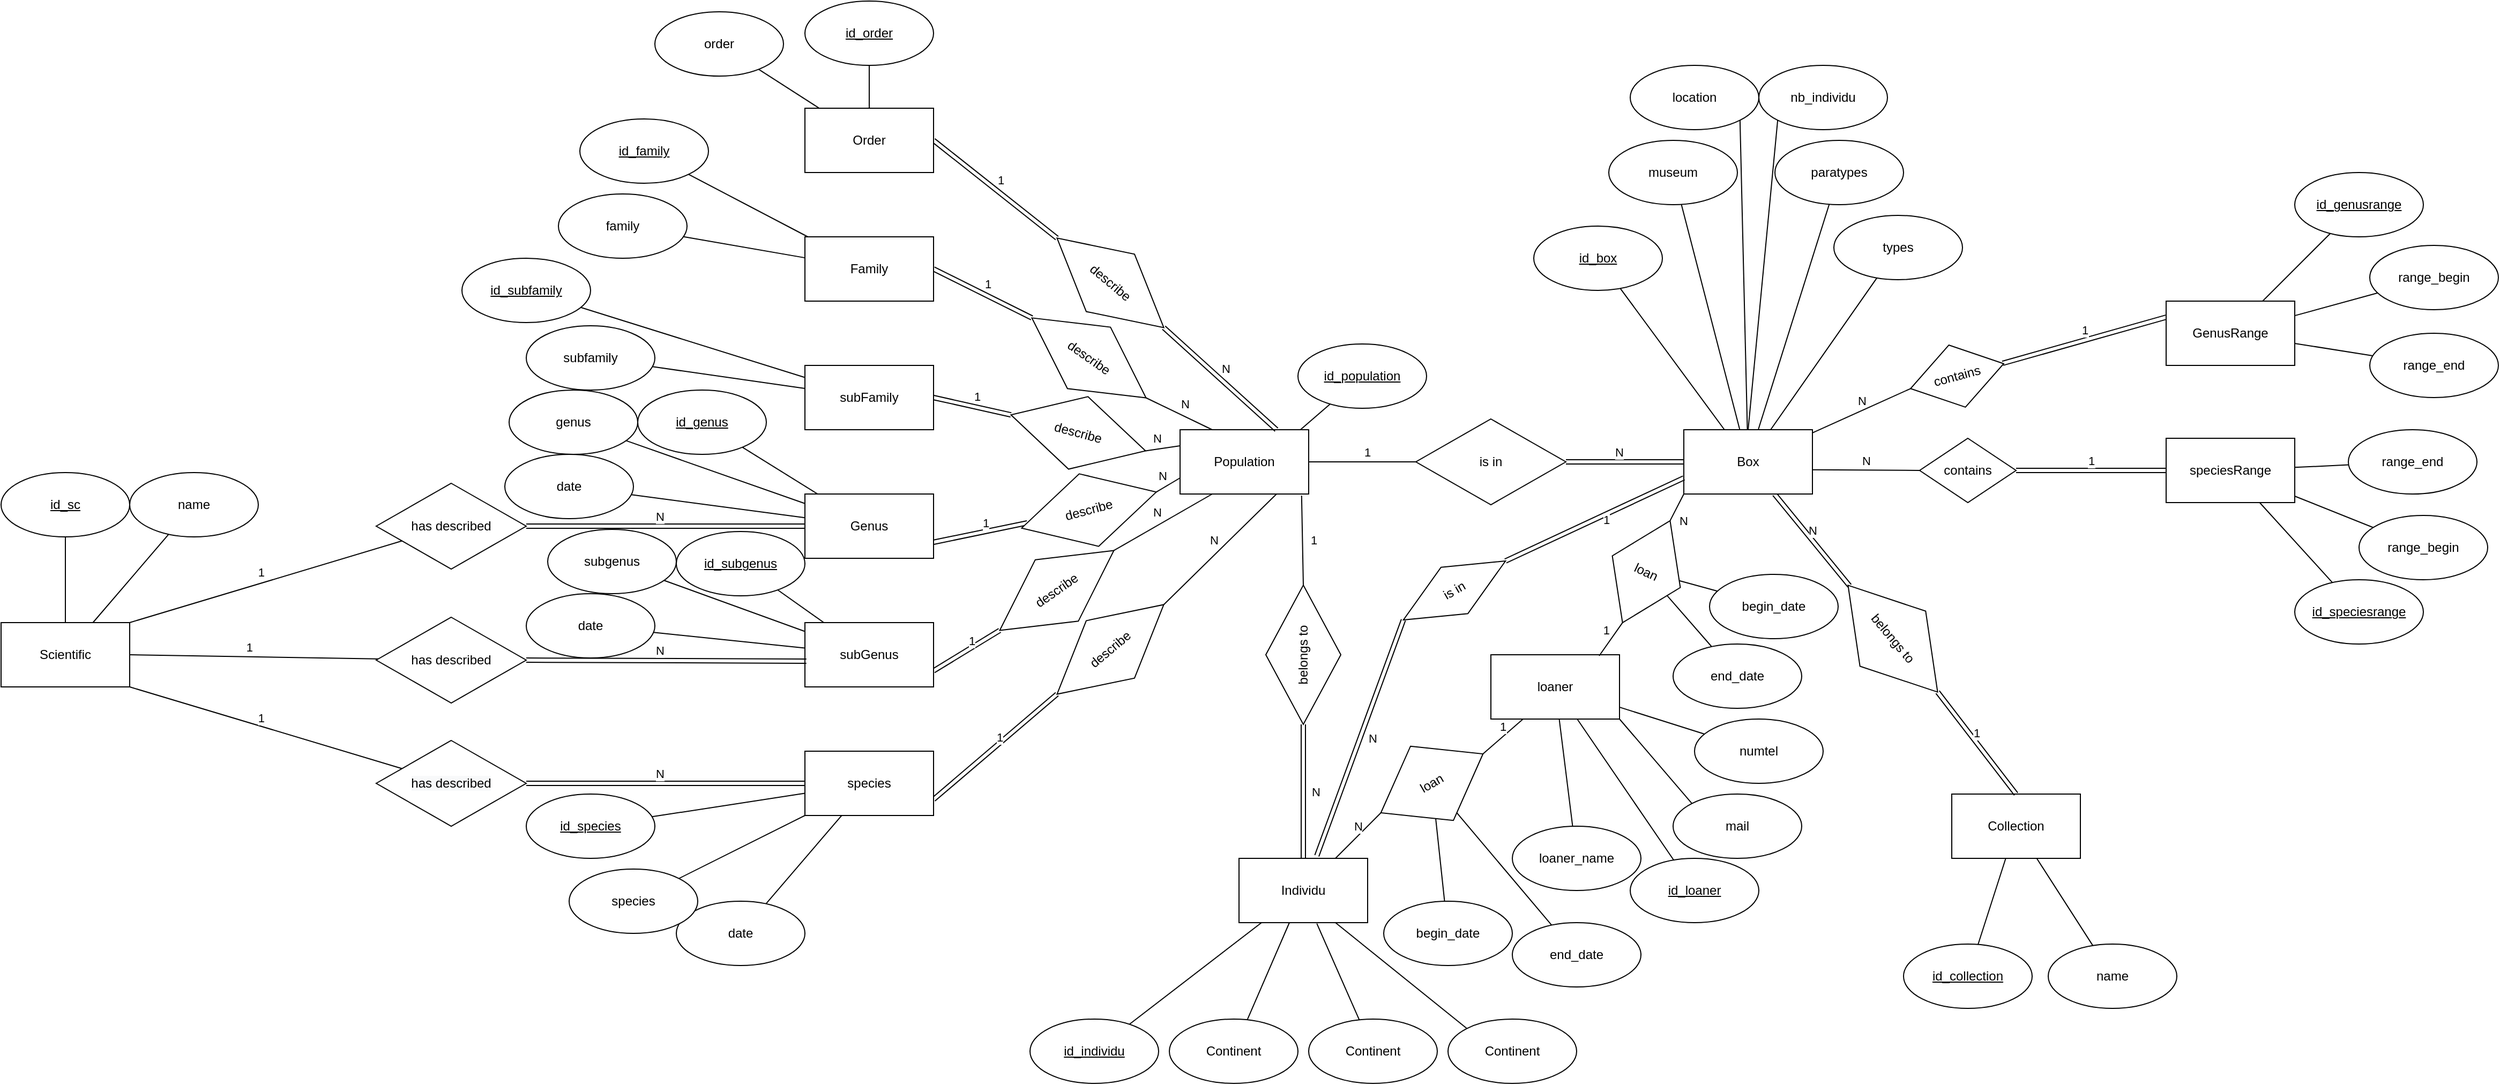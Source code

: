<mxfile version="20.4.0" type="device"><diagram id="7ybAsaF2i90_-SQH2EP4" name="Page-2"><mxGraphModel dx="2249" dy="1909" grid="1" gridSize="10" guides="1" tooltips="1" connect="1" arrows="1" fold="1" page="1" pageScale="1" pageWidth="827" pageHeight="1169" math="0" shadow="0"><root><mxCell id="0"/><mxCell id="1" parent="0"/><mxCell id="n-CfpSGGlOWB9Dty0N2i-37" value="1" style="edgeStyle=orthogonalEdgeStyle;rounded=0;orthogonalLoop=1;jettySize=auto;html=1;endArrow=none;endFill=0;labelPosition=right;verticalLabelPosition=top;align=left;verticalAlign=bottom;" parent="1" source="n_xSni3RXWunK0P1ispJ-1" target="n-CfpSGGlOWB9Dty0N2i-36" edge="1"><mxGeometry relative="1" as="geometry"/></mxCell><mxCell id="IL6jc3GbiaFt2JeYlQqi-174" value="" style="edgeStyle=none;rounded=0;jumpStyle=none;orthogonalLoop=1;jettySize=auto;html=1;endArrow=none;endFill=0;exitX=0.907;exitY=0.05;exitDx=0;exitDy=0;exitPerimeter=0;" parent="1" source="n_xSni3RXWunK0P1ispJ-1" target="IL6jc3GbiaFt2JeYlQqi-173" edge="1"><mxGeometry relative="1" as="geometry"/></mxCell><mxCell id="n_xSni3RXWunK0P1ispJ-1" value="Population" style="rounded=0;whiteSpace=wrap;html=1;" parent="1" vertex="1"><mxGeometry x="1040" y="390" width="120" height="60" as="geometry"/></mxCell><mxCell id="IL6jc3GbiaFt2JeYlQqi-18" value="1" style="edgeStyle=none;rounded=0;orthogonalLoop=1;jettySize=auto;html=1;endArrow=none;endFill=0;entryX=0;entryY=0.5;entryDx=0;entryDy=0;exitX=1;exitY=0.75;exitDx=0;exitDy=0;labelPosition=right;verticalLabelPosition=top;align=left;verticalAlign=bottom;shape=link;" parent="1" source="n-CfpSGGlOWB9Dty0N2i-1" target="IL6jc3GbiaFt2JeYlQqi-17" edge="1"><mxGeometry relative="1" as="geometry"/></mxCell><mxCell id="IL6jc3GbiaFt2JeYlQqi-144" value="" style="edgeStyle=none;rounded=0;jumpStyle=none;orthogonalLoop=1;jettySize=auto;html=1;endArrow=none;endFill=0;" parent="1" source="n-CfpSGGlOWB9Dty0N2i-1" target="IL6jc3GbiaFt2JeYlQqi-143" edge="1"><mxGeometry relative="1" as="geometry"/></mxCell><mxCell id="IL6jc3GbiaFt2JeYlQqi-146" value="" style="edgeStyle=none;rounded=0;jumpStyle=none;orthogonalLoop=1;jettySize=auto;html=1;endArrow=none;endFill=0;" parent="1" source="n-CfpSGGlOWB9Dty0N2i-1" target="IL6jc3GbiaFt2JeYlQqi-145" edge="1"><mxGeometry relative="1" as="geometry"/></mxCell><mxCell id="IL6jc3GbiaFt2JeYlQqi-148" value="" style="edgeStyle=none;rounded=0;jumpStyle=none;orthogonalLoop=1;jettySize=auto;html=1;endArrow=none;endFill=0;" parent="1" source="n-CfpSGGlOWB9Dty0N2i-1" target="IL6jc3GbiaFt2JeYlQqi-147" edge="1"><mxGeometry relative="1" as="geometry"/></mxCell><mxCell id="n-CfpSGGlOWB9Dty0N2i-1" value="subGenus" style="rounded=0;whiteSpace=wrap;html=1;" parent="1" vertex="1"><mxGeometry x="690" y="570" width="120" height="60" as="geometry"/></mxCell><mxCell id="IL6jc3GbiaFt2JeYlQqi-7" value="1" style="edgeStyle=none;rounded=0;orthogonalLoop=1;jettySize=auto;html=1;endArrow=none;endFill=0;entryX=0;entryY=0.5;entryDx=0;entryDy=0;exitX=1;exitY=0.5;exitDx=0;exitDy=0;labelPosition=right;verticalLabelPosition=top;align=left;verticalAlign=bottom;shape=link;" parent="1" source="n-CfpSGGlOWB9Dty0N2i-2" target="IL6jc3GbiaFt2JeYlQqi-6" edge="1"><mxGeometry relative="1" as="geometry"/></mxCell><mxCell id="IL6jc3GbiaFt2JeYlQqi-130" value="" style="edgeStyle=none;rounded=0;jumpStyle=none;orthogonalLoop=1;jettySize=auto;html=1;endArrow=none;endFill=0;" parent="1" source="n-CfpSGGlOWB9Dty0N2i-2" target="IL6jc3GbiaFt2JeYlQqi-129" edge="1"><mxGeometry relative="1" as="geometry"/></mxCell><mxCell id="IL6jc3GbiaFt2JeYlQqi-132" value="" style="edgeStyle=none;rounded=0;jumpStyle=none;orthogonalLoop=1;jettySize=auto;html=1;endArrow=none;endFill=0;" parent="1" source="n-CfpSGGlOWB9Dty0N2i-2" target="IL6jc3GbiaFt2JeYlQqi-131" edge="1"><mxGeometry relative="1" as="geometry"/></mxCell><mxCell id="n-CfpSGGlOWB9Dty0N2i-2" value="Family" style="rounded=0;whiteSpace=wrap;html=1;" parent="1" vertex="1"><mxGeometry x="690" y="210" width="120" height="60" as="geometry"/></mxCell><mxCell id="IL6jc3GbiaFt2JeYlQqi-15" value="1" style="edgeStyle=none;rounded=0;orthogonalLoop=1;jettySize=auto;html=1;endArrow=none;endFill=0;exitX=1;exitY=0.75;exitDx=0;exitDy=0;labelPosition=right;verticalLabelPosition=top;align=left;verticalAlign=bottom;shape=link;" parent="1" source="n-CfpSGGlOWB9Dty0N2i-3" target="IL6jc3GbiaFt2JeYlQqi-14" edge="1"><mxGeometry relative="1" as="geometry"/></mxCell><mxCell id="IL6jc3GbiaFt2JeYlQqi-138" value="" style="edgeStyle=none;rounded=0;jumpStyle=none;orthogonalLoop=1;jettySize=auto;html=1;endArrow=none;endFill=0;" parent="1" source="n-CfpSGGlOWB9Dty0N2i-3" target="IL6jc3GbiaFt2JeYlQqi-137" edge="1"><mxGeometry relative="1" as="geometry"/></mxCell><mxCell id="IL6jc3GbiaFt2JeYlQqi-140" value="" style="edgeStyle=none;rounded=0;jumpStyle=none;orthogonalLoop=1;jettySize=auto;html=1;endArrow=none;endFill=0;" parent="1" source="n-CfpSGGlOWB9Dty0N2i-3" target="IL6jc3GbiaFt2JeYlQqi-139" edge="1"><mxGeometry relative="1" as="geometry"/></mxCell><mxCell id="IL6jc3GbiaFt2JeYlQqi-142" value="" style="edgeStyle=none;rounded=0;jumpStyle=none;orthogonalLoop=1;jettySize=auto;html=1;endArrow=none;endFill=0;" parent="1" source="n-CfpSGGlOWB9Dty0N2i-3" target="IL6jc3GbiaFt2JeYlQqi-141" edge="1"><mxGeometry relative="1" as="geometry"/></mxCell><mxCell id="n-CfpSGGlOWB9Dty0N2i-3" value="Genus" style="rounded=0;whiteSpace=wrap;html=1;" parent="1" vertex="1"><mxGeometry x="690" y="450" width="120" height="60" as="geometry"/></mxCell><mxCell id="IL6jc3GbiaFt2JeYlQqi-26" value="1" style="edgeStyle=none;rounded=0;orthogonalLoop=1;jettySize=auto;html=1;endArrow=none;endFill=0;exitX=1;exitY=0.5;exitDx=0;exitDy=0;labelPosition=left;verticalLabelPosition=top;align=right;verticalAlign=bottom;" parent="1" source="n-CfpSGGlOWB9Dty0N2i-6" target="IL6jc3GbiaFt2JeYlQqi-25" edge="1"><mxGeometry relative="1" as="geometry"><mxPoint x="190" y="605" as="sourcePoint"/></mxGeometry></mxCell><mxCell id="IL6jc3GbiaFt2JeYlQqi-2" value="1" style="rounded=0;orthogonalLoop=1;jettySize=auto;html=1;endArrow=none;endFill=0;entryX=0;entryY=0.5;entryDx=0;entryDy=0;exitX=1;exitY=0.5;exitDx=0;exitDy=0;shape=link;labelPosition=right;verticalLabelPosition=top;align=left;verticalAlign=bottom;" parent="1" source="n-CfpSGGlOWB9Dty0N2i-5" target="IL6jc3GbiaFt2JeYlQqi-1" edge="1"><mxGeometry relative="1" as="geometry"/></mxCell><mxCell id="IL6jc3GbiaFt2JeYlQqi-126" value="" style="edgeStyle=none;rounded=0;jumpStyle=none;orthogonalLoop=1;jettySize=auto;html=1;endArrow=none;endFill=0;" parent="1" source="n-CfpSGGlOWB9Dty0N2i-5" target="IL6jc3GbiaFt2JeYlQqi-125" edge="1"><mxGeometry relative="1" as="geometry"/></mxCell><mxCell id="IL6jc3GbiaFt2JeYlQqi-128" value="" style="edgeStyle=none;rounded=0;jumpStyle=none;orthogonalLoop=1;jettySize=auto;html=1;endArrow=none;endFill=0;" parent="1" source="n-CfpSGGlOWB9Dty0N2i-5" target="IL6jc3GbiaFt2JeYlQqi-127" edge="1"><mxGeometry relative="1" as="geometry"/></mxCell><mxCell id="n-CfpSGGlOWB9Dty0N2i-5" value="Order" style="rounded=0;whiteSpace=wrap;html=1;" parent="1" vertex="1"><mxGeometry x="690" y="90" width="120" height="60" as="geometry"/></mxCell><mxCell id="IL6jc3GbiaFt2JeYlQqi-122" value="" style="edgeStyle=none;rounded=0;jumpStyle=none;orthogonalLoop=1;jettySize=auto;html=1;endArrow=none;endFill=0;" parent="1" source="n-CfpSGGlOWB9Dty0N2i-6" target="IL6jc3GbiaFt2JeYlQqi-121" edge="1"><mxGeometry relative="1" as="geometry"/></mxCell><mxCell id="IL6jc3GbiaFt2JeYlQqi-124" value="" style="edgeStyle=none;rounded=0;jumpStyle=none;orthogonalLoop=1;jettySize=auto;html=1;endArrow=none;endFill=0;" parent="1" source="n-CfpSGGlOWB9Dty0N2i-6" target="IL6jc3GbiaFt2JeYlQqi-123" edge="1"><mxGeometry relative="1" as="geometry"/></mxCell><mxCell id="n-CfpSGGlOWB9Dty0N2i-6" value="Scientific" style="rounded=0;whiteSpace=wrap;html=1;" parent="1" vertex="1"><mxGeometry x="-60" y="570" width="120" height="60" as="geometry"/></mxCell><mxCell id="IL6jc3GbiaFt2JeYlQqi-24" value="1" style="edgeStyle=none;rounded=0;orthogonalLoop=1;jettySize=auto;html=1;endArrow=none;endFill=0;exitX=1;exitY=0;exitDx=0;exitDy=0;labelPosition=left;verticalLabelPosition=top;align=right;verticalAlign=bottom;" parent="1" source="n-CfpSGGlOWB9Dty0N2i-6" target="IL6jc3GbiaFt2JeYlQqi-23" edge="1"><mxGeometry relative="1" as="geometry"><mxPoint x="190" y="480" as="sourcePoint"/></mxGeometry></mxCell><mxCell id="IL6jc3GbiaFt2JeYlQqi-11" value="1" style="edgeStyle=none;rounded=0;orthogonalLoop=1;jettySize=auto;html=1;endArrow=none;endFill=0;entryX=0;entryY=0.5;entryDx=0;entryDy=0;exitX=1;exitY=0.5;exitDx=0;exitDy=0;labelPosition=right;verticalLabelPosition=top;align=left;verticalAlign=bottom;shape=link;" parent="1" source="n-CfpSGGlOWB9Dty0N2i-8" target="IL6jc3GbiaFt2JeYlQqi-10" edge="1"><mxGeometry relative="1" as="geometry"/></mxCell><mxCell id="IL6jc3GbiaFt2JeYlQqi-134" value="" style="edgeStyle=none;rounded=0;jumpStyle=none;orthogonalLoop=1;jettySize=auto;html=1;endArrow=none;endFill=0;" parent="1" source="n-CfpSGGlOWB9Dty0N2i-8" target="IL6jc3GbiaFt2JeYlQqi-133" edge="1"><mxGeometry relative="1" as="geometry"/></mxCell><mxCell id="IL6jc3GbiaFt2JeYlQqi-136" value="" style="edgeStyle=none;rounded=0;jumpStyle=none;orthogonalLoop=1;jettySize=auto;html=1;endArrow=none;endFill=0;" parent="1" source="n-CfpSGGlOWB9Dty0N2i-8" target="IL6jc3GbiaFt2JeYlQqi-135" edge="1"><mxGeometry relative="1" as="geometry"/></mxCell><mxCell id="n-CfpSGGlOWB9Dty0N2i-8" value="subFamily" style="rounded=0;whiteSpace=wrap;html=1;" parent="1" vertex="1"><mxGeometry x="690" y="330" width="120" height="60" as="geometry"/></mxCell><mxCell id="n-CfpSGGlOWB9Dty0N2i-38" value="N" style="edgeStyle=orthogonalEdgeStyle;rounded=0;orthogonalLoop=1;jettySize=auto;html=1;exitX=0;exitY=0.5;exitDx=0;exitDy=0;entryX=1;entryY=0.5;entryDx=0;entryDy=0;endArrow=none;endFill=0;labelPosition=left;verticalLabelPosition=top;align=right;verticalAlign=bottom;shape=link;" parent="1" source="n-CfpSGGlOWB9Dty0N2i-9" target="n-CfpSGGlOWB9Dty0N2i-36" edge="1"><mxGeometry relative="1" as="geometry"/></mxCell><mxCell id="IL6jc3GbiaFt2JeYlQqi-63" value="N" style="edgeStyle=none;rounded=0;jumpStyle=none;orthogonalLoop=1;jettySize=auto;html=1;exitX=0;exitY=1;exitDx=0;exitDy=0;endArrow=none;endFill=0;entryX=0.5;entryY=0;entryDx=0;entryDy=0;labelPosition=right;verticalLabelPosition=bottom;align=left;verticalAlign=top;" parent="1" source="n-CfpSGGlOWB9Dty0N2i-9" target="IL6jc3GbiaFt2JeYlQqi-57" edge="1"><mxGeometry relative="1" as="geometry"><mxPoint x="1560" y="490" as="targetPoint"/></mxGeometry></mxCell><mxCell id="IL6jc3GbiaFt2JeYlQqi-89" value="N" style="edgeStyle=none;rounded=0;jumpStyle=none;orthogonalLoop=1;jettySize=auto;html=1;endArrow=none;endFill=0;labelPosition=center;verticalLabelPosition=top;align=center;verticalAlign=bottom;shape=link;" parent="1" source="n-CfpSGGlOWB9Dty0N2i-9" target="IL6jc3GbiaFt2JeYlQqi-88" edge="1"><mxGeometry relative="1" as="geometry"/></mxCell><mxCell id="IL6jc3GbiaFt2JeYlQqi-156" value="" style="edgeStyle=none;rounded=0;jumpStyle=none;orthogonalLoop=1;jettySize=auto;html=1;endArrow=none;endFill=0;" parent="1" source="n-CfpSGGlOWB9Dty0N2i-9" target="IL6jc3GbiaFt2JeYlQqi-155" edge="1"><mxGeometry relative="1" as="geometry"/></mxCell><mxCell id="IL6jc3GbiaFt2JeYlQqi-158" value="" style="edgeStyle=none;rounded=0;jumpStyle=none;orthogonalLoop=1;jettySize=auto;html=1;endArrow=none;endFill=0;" parent="1" source="n-CfpSGGlOWB9Dty0N2i-9" target="IL6jc3GbiaFt2JeYlQqi-157" edge="1"><mxGeometry relative="1" as="geometry"/></mxCell><mxCell id="IL6jc3GbiaFt2JeYlQqi-160" value="" style="edgeStyle=none;rounded=0;jumpStyle=none;orthogonalLoop=1;jettySize=auto;html=1;endArrow=none;endFill=0;" parent="1" source="n-CfpSGGlOWB9Dty0N2i-9" target="IL6jc3GbiaFt2JeYlQqi-159" edge="1"><mxGeometry relative="1" as="geometry"/></mxCell><mxCell id="IL6jc3GbiaFt2JeYlQqi-162" value="" style="edgeStyle=none;rounded=0;jumpStyle=none;orthogonalLoop=1;jettySize=auto;html=1;endArrow=none;endFill=0;" parent="1" source="n-CfpSGGlOWB9Dty0N2i-9" target="IL6jc3GbiaFt2JeYlQqi-161" edge="1"><mxGeometry relative="1" as="geometry"/></mxCell><mxCell id="IL6jc3GbiaFt2JeYlQqi-164" value="" style="edgeStyle=none;rounded=0;jumpStyle=none;orthogonalLoop=1;jettySize=auto;html=1;endArrow=none;endFill=0;entryX=1;entryY=1;entryDx=0;entryDy=0;" parent="1" source="n-CfpSGGlOWB9Dty0N2i-9" target="IL6jc3GbiaFt2JeYlQqi-163" edge="1"><mxGeometry relative="1" as="geometry"/></mxCell><mxCell id="n-CfpSGGlOWB9Dty0N2i-9" value="Box" style="rounded=0;whiteSpace=wrap;html=1;" parent="1" vertex="1"><mxGeometry x="1510" y="390" width="120" height="60" as="geometry"/></mxCell><mxCell id="IL6jc3GbiaFt2JeYlQqi-28" value="1" style="edgeStyle=none;rounded=0;orthogonalLoop=1;jettySize=auto;html=1;endArrow=none;endFill=0;exitX=1;exitY=1;exitDx=0;exitDy=0;labelPosition=left;verticalLabelPosition=top;align=right;verticalAlign=bottom;" parent="1" source="n-CfpSGGlOWB9Dty0N2i-6" target="IL6jc3GbiaFt2JeYlQqi-27" edge="1"><mxGeometry relative="1" as="geometry"><mxPoint x="190" y="720" as="sourcePoint"/></mxGeometry></mxCell><mxCell id="IL6jc3GbiaFt2JeYlQqi-98" value="" style="edgeStyle=none;rounded=0;jumpStyle=none;orthogonalLoop=1;jettySize=auto;html=1;endArrow=none;endFill=0;" parent="1" source="n-CfpSGGlOWB9Dty0N2i-12" target="IL6jc3GbiaFt2JeYlQqi-97" edge="1"><mxGeometry relative="1" as="geometry"/></mxCell><mxCell id="IL6jc3GbiaFt2JeYlQqi-100" value="" style="edgeStyle=none;rounded=0;jumpStyle=none;orthogonalLoop=1;jettySize=auto;html=1;endArrow=none;endFill=0;" parent="1" source="n-CfpSGGlOWB9Dty0N2i-12" target="IL6jc3GbiaFt2JeYlQqi-99" edge="1"><mxGeometry relative="1" as="geometry"/></mxCell><mxCell id="n-CfpSGGlOWB9Dty0N2i-12" value="Collection&lt;span style=&quot;color: rgba(0, 0, 0, 0); font-family: monospace; font-size: 0px; text-align: start;&quot;&gt;%3CmxGraphModel%3E%3Croot%3E%3CmxCell%20id%3D%220%22%2F%3E%3CmxCell%20id%3D%221%22%20parent%3D%220%22%2F%3E%3CmxCell%20id%3D%222%22%20value%3D%22Specimen%22%20style%3D%22rounded%3D0%3BwhiteSpace%3Dwrap%3Bhtml%3D1%3B%22%20vertex%3D%221%22%20parent%3D%221%22%3E%3CmxGeometry%20x%3D%2250%22%20y%3D%22100%22%20width%3D%22120%22%20height%3D%2260%22%20as%3D%22geometry%22%2F%3E%3C%2FmxCell%3E%3C%2Froot%3E%3C%2FmxGraphModel%3E&lt;/span&gt;&lt;span style=&quot;color: rgba(0, 0, 0, 0); font-family: monospace; font-size: 0px; text-align: start;&quot;&gt;%3CmxGraphModel%3E%3Croot%3E%3CmxCell%20id%3D%220%22%2F%3E%3CmxCell%20id%3D%221%22%20parent%3D%220%22%2F%3E%3CmxCell%20id%3D%222%22%20value%3D%22Specimen%22%20style%3D%22rounded%3D0%3BwhiteSpace%3Dwrap%3Bhtml%3D1%3B%22%20vertex%3D%221%22%20parent%3D%221%22%3E%3CmxGeometry%20x%3D%2250%22%20y%3D%22100%22%20width%3D%22120%22%20height%3D%2260%22%20as%3D%22geometry%22%2F%3E%3C%2FmxCell%3E%3C%2Froot%3E%3C%2FmxGraphModel%3E&lt;/span&gt;&lt;span style=&quot;color: rgba(0, 0, 0, 0); font-family: monospace; font-size: 0px; text-align: start;&quot;&gt;%3CmxGraphModel%3E%3Croot%3E%3CmxCell%20id%3D%220%22%2F%3E%3CmxCell%20id%3D%221%22%20parent%3D%220%22%2F%3E%3CmxCell%20id%3D%222%22%20value%3D%22Specimen%22%20style%3D%22rounded%3D0%3BwhiteSpace%3Dwrap%3Bhtml%3D1%3B%22%20vertex%3D%221%22%20parent%3D%221%22%3E%3CmxGeometry%20x%3D%2250%22%20y%3D%22100%22%20width%3D%22120%22%20height%3D%2260%22%20as%3D%22geometry%22%2F%3E%3C%2FmxCell%3E%3C%2Froot%3E%3C%2FmxGraphModel%3E&lt;/span&gt;" style="rounded=0;whiteSpace=wrap;html=1;" parent="1" vertex="1"><mxGeometry x="1760" y="730" width="120" height="60" as="geometry"/></mxCell><mxCell id="IL6jc3GbiaFt2JeYlQqi-118" value="" style="edgeStyle=none;rounded=0;jumpStyle=none;orthogonalLoop=1;jettySize=auto;html=1;endArrow=none;endFill=0;" parent="1" source="n-CfpSGGlOWB9Dty0N2i-13" target="IL6jc3GbiaFt2JeYlQqi-117" edge="1"><mxGeometry relative="1" as="geometry"/></mxCell><mxCell id="IL6jc3GbiaFt2JeYlQqi-120" value="" style="edgeStyle=none;rounded=0;jumpStyle=none;orthogonalLoop=1;jettySize=auto;html=1;endArrow=none;endFill=0;" parent="1" source="n-CfpSGGlOWB9Dty0N2i-13" target="IL6jc3GbiaFt2JeYlQqi-119" edge="1"><mxGeometry relative="1" as="geometry"/></mxCell><mxCell id="n-CfpSGGlOWB9Dty0N2i-13" value="loaner" style="rounded=0;whiteSpace=wrap;html=1;" parent="1" vertex="1"><mxGeometry x="1330" y="600" width="120" height="60" as="geometry"/></mxCell><mxCell id="IL6jc3GbiaFt2JeYlQqi-77" value="1" style="edgeStyle=none;rounded=0;jumpStyle=none;orthogonalLoop=1;jettySize=auto;html=1;endArrow=none;endFill=0;exitX=0;exitY=0.5;exitDx=0;exitDy=0;shape=link;verticalAlign=bottom;" parent="1" source="n-CfpSGGlOWB9Dty0N2i-16" target="IL6jc3GbiaFt2JeYlQqi-76" edge="1"><mxGeometry relative="1" as="geometry"/></mxCell><mxCell id="IL6jc3GbiaFt2JeYlQqi-102" value="" style="edgeStyle=none;rounded=0;jumpStyle=none;orthogonalLoop=1;jettySize=auto;html=1;endArrow=none;endFill=0;" parent="1" source="n-CfpSGGlOWB9Dty0N2i-16" target="IL6jc3GbiaFt2JeYlQqi-101" edge="1"><mxGeometry relative="1" as="geometry"/></mxCell><mxCell id="IL6jc3GbiaFt2JeYlQqi-104" value="" style="edgeStyle=none;rounded=0;jumpStyle=none;orthogonalLoop=1;jettySize=auto;html=1;endArrow=none;endFill=0;" parent="1" source="n-CfpSGGlOWB9Dty0N2i-16" target="IL6jc3GbiaFt2JeYlQqi-103" edge="1"><mxGeometry relative="1" as="geometry"/></mxCell><mxCell id="IL6jc3GbiaFt2JeYlQqi-106" value="" style="edgeStyle=none;rounded=0;jumpStyle=none;orthogonalLoop=1;jettySize=auto;html=1;endArrow=none;endFill=0;" parent="1" source="n-CfpSGGlOWB9Dty0N2i-16" target="IL6jc3GbiaFt2JeYlQqi-105" edge="1"><mxGeometry relative="1" as="geometry"/></mxCell><mxCell id="n-CfpSGGlOWB9Dty0N2i-16" value="speciesRange" style="rounded=0;whiteSpace=wrap;html=1;" parent="1" vertex="1"><mxGeometry x="1960" y="398" width="120" height="60" as="geometry"/></mxCell><mxCell id="IL6jc3GbiaFt2JeYlQqi-49" value="N" style="edgeStyle=none;rounded=0;jumpStyle=none;orthogonalLoop=1;jettySize=auto;html=1;endArrow=none;endFill=0;spacing=8;labelPosition=right;verticalLabelPosition=middle;align=left;verticalAlign=middle;shape=link;" parent="1" source="n-CfpSGGlOWB9Dty0N2i-18" target="IL6jc3GbiaFt2JeYlQqi-48" edge="1"><mxGeometry relative="1" as="geometry"/></mxCell><mxCell id="IL6jc3GbiaFt2JeYlQqi-67" value="N" style="edgeStyle=none;rounded=0;jumpStyle=none;orthogonalLoop=1;jettySize=auto;html=1;endArrow=none;endFill=0;labelPosition=center;verticalLabelPosition=top;align=center;verticalAlign=bottom;entryX=0;entryY=0.5;entryDx=0;entryDy=0;" parent="1" source="n-CfpSGGlOWB9Dty0N2i-18" target="IL6jc3GbiaFt2JeYlQqi-66" edge="1"><mxGeometry relative="1" as="geometry"/></mxCell><mxCell id="IL6jc3GbiaFt2JeYlQqi-114" value="" style="edgeStyle=none;rounded=0;jumpStyle=none;orthogonalLoop=1;jettySize=auto;html=1;endArrow=none;endFill=0;" parent="1" source="n-CfpSGGlOWB9Dty0N2i-18" target="IL6jc3GbiaFt2JeYlQqi-113" edge="1"><mxGeometry relative="1" as="geometry"/></mxCell><mxCell id="IL6jc3GbiaFt2JeYlQqi-116" value="" style="edgeStyle=none;rounded=0;jumpStyle=none;orthogonalLoop=1;jettySize=auto;html=1;endArrow=none;endFill=0;" parent="1" source="n-CfpSGGlOWB9Dty0N2i-18" target="IL6jc3GbiaFt2JeYlQqi-115" edge="1"><mxGeometry relative="1" as="geometry"/></mxCell><mxCell id="n-CfpSGGlOWB9Dty0N2i-18" value="Individu" style="rounded=0;whiteSpace=wrap;html=1;" parent="1" vertex="1"><mxGeometry x="1095" y="790" width="120" height="60" as="geometry"/></mxCell><mxCell id="IL6jc3GbiaFt2JeYlQqi-74" value="1" style="edgeStyle=none;rounded=0;jumpStyle=none;orthogonalLoop=1;jettySize=auto;html=1;endArrow=none;endFill=0;exitX=0;exitY=0.25;exitDx=0;exitDy=0;shape=link;verticalAlign=bottom;" parent="1" source="n-CfpSGGlOWB9Dty0N2i-19" target="IL6jc3GbiaFt2JeYlQqi-73" edge="1"><mxGeometry relative="1" as="geometry"/></mxCell><mxCell id="IL6jc3GbiaFt2JeYlQqi-108" value="" style="edgeStyle=none;rounded=0;jumpStyle=none;orthogonalLoop=1;jettySize=auto;html=1;endArrow=none;endFill=0;" parent="1" source="n-CfpSGGlOWB9Dty0N2i-19" target="IL6jc3GbiaFt2JeYlQqi-107" edge="1"><mxGeometry relative="1" as="geometry"/></mxCell><mxCell id="IL6jc3GbiaFt2JeYlQqi-110" value="" style="edgeStyle=none;rounded=0;jumpStyle=none;orthogonalLoop=1;jettySize=auto;html=1;endArrow=none;endFill=0;" parent="1" source="n-CfpSGGlOWB9Dty0N2i-19" target="IL6jc3GbiaFt2JeYlQqi-109" edge="1"><mxGeometry relative="1" as="geometry"/></mxCell><mxCell id="IL6jc3GbiaFt2JeYlQqi-112" value="" style="edgeStyle=none;rounded=0;jumpStyle=none;orthogonalLoop=1;jettySize=auto;html=1;endArrow=none;endFill=0;" parent="1" source="n-CfpSGGlOWB9Dty0N2i-19" target="IL6jc3GbiaFt2JeYlQqi-111" edge="1"><mxGeometry relative="1" as="geometry"/></mxCell><mxCell id="n-CfpSGGlOWB9Dty0N2i-19" value="GenusRange" style="rounded=0;whiteSpace=wrap;html=1;" parent="1" vertex="1"><mxGeometry x="1960" y="270" width="120" height="60" as="geometry"/></mxCell><mxCell id="IL6jc3GbiaFt2JeYlQqi-21" value="1" style="edgeStyle=none;rounded=0;orthogonalLoop=1;jettySize=auto;html=1;endArrow=none;endFill=0;entryX=0;entryY=0.5;entryDx=0;entryDy=0;exitX=1;exitY=0.75;exitDx=0;exitDy=0;labelPosition=right;verticalLabelPosition=top;align=left;verticalAlign=bottom;shape=link;" parent="1" source="n-CfpSGGlOWB9Dty0N2i-25" target="IL6jc3GbiaFt2JeYlQqi-20" edge="1"><mxGeometry relative="1" as="geometry"/></mxCell><mxCell id="IL6jc3GbiaFt2JeYlQqi-150" value="" style="edgeStyle=none;rounded=0;jumpStyle=none;orthogonalLoop=1;jettySize=auto;html=1;endArrow=none;endFill=0;" parent="1" source="n-CfpSGGlOWB9Dty0N2i-25" target="IL6jc3GbiaFt2JeYlQqi-149" edge="1"><mxGeometry relative="1" as="geometry"/></mxCell><mxCell id="IL6jc3GbiaFt2JeYlQqi-152" value="" style="edgeStyle=none;rounded=0;jumpStyle=none;orthogonalLoop=1;jettySize=auto;html=1;endArrow=none;endFill=0;" parent="1" source="n-CfpSGGlOWB9Dty0N2i-25" target="IL6jc3GbiaFt2JeYlQqi-151" edge="1"><mxGeometry relative="1" as="geometry"/></mxCell><mxCell id="IL6jc3GbiaFt2JeYlQqi-154" value="" style="edgeStyle=none;rounded=0;jumpStyle=none;orthogonalLoop=1;jettySize=auto;html=1;endArrow=none;endFill=0;" parent="1" source="n-CfpSGGlOWB9Dty0N2i-25" target="IL6jc3GbiaFt2JeYlQqi-153" edge="1"><mxGeometry relative="1" as="geometry"/></mxCell><mxCell id="n-CfpSGGlOWB9Dty0N2i-25" value="species" style="rounded=0;whiteSpace=wrap;html=1;" parent="1" vertex="1"><mxGeometry x="690" y="690" width="120" height="60" as="geometry"/></mxCell><mxCell id="n-CfpSGGlOWB9Dty0N2i-36" value="is in" style="rhombus;whiteSpace=wrap;html=1;rounded=0;" parent="1" vertex="1"><mxGeometry x="1260" y="380" width="140" height="80" as="geometry"/></mxCell><mxCell id="IL6jc3GbiaFt2JeYlQqi-4" value="N" style="rounded=0;orthogonalLoop=1;jettySize=auto;html=1;exitX=1;exitY=0.5;exitDx=0;exitDy=0;endArrow=none;endFill=0;entryX=0.75;entryY=0;entryDx=0;entryDy=0;shape=link;labelPosition=right;verticalLabelPosition=top;align=left;verticalAlign=bottom;" parent="1" source="IL6jc3GbiaFt2JeYlQqi-1" target="n_xSni3RXWunK0P1ispJ-1" edge="1"><mxGeometry relative="1" as="geometry"/></mxCell><mxCell id="IL6jc3GbiaFt2JeYlQqi-1" value="describe" style="rhombus;whiteSpace=wrap;html=1;rounded=0;rotation=40;" parent="1" vertex="1"><mxGeometry x="910" y="217.96" width="130" height="70" as="geometry"/></mxCell><mxCell id="IL6jc3GbiaFt2JeYlQqi-8" value="N" style="edgeStyle=none;rounded=0;orthogonalLoop=1;jettySize=auto;html=1;exitX=1;exitY=0.5;exitDx=0;exitDy=0;entryX=0.25;entryY=0;entryDx=0;entryDy=0;endArrow=none;endFill=0;labelPosition=right;verticalLabelPosition=top;align=left;verticalAlign=bottom;" parent="1" source="IL6jc3GbiaFt2JeYlQqi-6" target="n_xSni3RXWunK0P1ispJ-1" edge="1"><mxGeometry relative="1" as="geometry"/></mxCell><mxCell id="IL6jc3GbiaFt2JeYlQqi-6" value="&lt;span style=&quot;color: rgb(0, 0, 0); font-family: Helvetica; font-size: 12px; font-style: normal; font-variant-ligatures: normal; font-variant-caps: normal; font-weight: 400; letter-spacing: normal; orphans: 2; text-align: center; text-indent: 0px; text-transform: none; widows: 2; word-spacing: 0px; -webkit-text-stroke-width: 0px; background-color: rgb(255, 255, 255); text-decoration-thickness: initial; text-decoration-style: initial; text-decoration-color: initial; float: none; display: inline !important;&quot;&gt;describe&lt;/span&gt;" style="rhombus;whiteSpace=wrap;html=1;rounded=0;rotation=35;" parent="1" vertex="1"><mxGeometry x="890" y="287.96" width="130" height="70" as="geometry"/></mxCell><mxCell id="IL6jc3GbiaFt2JeYlQqi-12" value="N" style="edgeStyle=none;rounded=0;orthogonalLoop=1;jettySize=auto;html=1;exitX=1;exitY=0.5;exitDx=0;exitDy=0;entryX=0;entryY=0.25;entryDx=0;entryDy=0;endArrow=none;endFill=0;labelPosition=left;verticalLabelPosition=top;align=right;verticalAlign=bottom;" parent="1" source="IL6jc3GbiaFt2JeYlQqi-10" target="n_xSni3RXWunK0P1ispJ-1" edge="1"><mxGeometry relative="1" as="geometry"/></mxCell><mxCell id="IL6jc3GbiaFt2JeYlQqi-10" value="&lt;span style=&quot;color: rgb(0, 0, 0); font-family: Helvetica; font-size: 12px; font-style: normal; font-variant-ligatures: normal; font-variant-caps: normal; font-weight: 400; letter-spacing: normal; orphans: 2; text-align: center; text-indent: 0px; text-transform: none; widows: 2; word-spacing: 0px; -webkit-text-stroke-width: 0px; background-color: rgb(255, 255, 255); text-decoration-thickness: initial; text-decoration-style: initial; text-decoration-color: initial; float: none; display: inline !important;&quot;&gt;describe&lt;/span&gt;" style="rhombus;whiteSpace=wrap;html=1;rounded=0;rotation=15;" parent="1" vertex="1"><mxGeometry x="880" y="357.96" width="130" height="70" as="geometry"/></mxCell><mxCell id="IL6jc3GbiaFt2JeYlQqi-16" value="N" style="edgeStyle=none;rounded=0;orthogonalLoop=1;jettySize=auto;html=1;exitX=1;exitY=0.5;exitDx=0;exitDy=0;entryX=0;entryY=0.75;entryDx=0;entryDy=0;endArrow=none;endFill=0;labelPosition=left;verticalLabelPosition=top;align=right;verticalAlign=bottom;" parent="1" source="IL6jc3GbiaFt2JeYlQqi-14" target="n_xSni3RXWunK0P1ispJ-1" edge="1"><mxGeometry relative="1" as="geometry"/></mxCell><mxCell id="IL6jc3GbiaFt2JeYlQqi-14" value="&lt;span style=&quot;color: rgb(0, 0, 0); font-family: Helvetica; font-size: 12px; font-style: normal; font-variant-ligatures: normal; font-variant-caps: normal; font-weight: 400; letter-spacing: normal; orphans: 2; text-align: center; text-indent: 0px; text-transform: none; widows: 2; word-spacing: 0px; -webkit-text-stroke-width: 0px; background-color: rgb(255, 255, 255); text-decoration-thickness: initial; text-decoration-style: initial; text-decoration-color: initial; float: none; display: inline !important;&quot;&gt;describe&lt;/span&gt;" style="rhombus;whiteSpace=wrap;html=1;rounded=0;rotation=-15;" parent="1" vertex="1"><mxGeometry x="890" y="430" width="130" height="70" as="geometry"/></mxCell><mxCell id="IL6jc3GbiaFt2JeYlQqi-19" value="N" style="edgeStyle=none;rounded=0;orthogonalLoop=1;jettySize=auto;html=1;exitX=1;exitY=0.5;exitDx=0;exitDy=0;entryX=0.25;entryY=1;entryDx=0;entryDy=0;endArrow=none;endFill=0;labelPosition=left;verticalLabelPosition=top;align=right;verticalAlign=bottom;" parent="1" source="IL6jc3GbiaFt2JeYlQqi-17" target="n_xSni3RXWunK0P1ispJ-1" edge="1"><mxGeometry relative="1" as="geometry"/></mxCell><mxCell id="IL6jc3GbiaFt2JeYlQqi-17" value="&lt;span style=&quot;color: rgb(0, 0, 0); font-family: Helvetica; font-size: 12px; font-style: normal; font-variant-ligatures: normal; font-variant-caps: normal; font-weight: 400; letter-spacing: normal; orphans: 2; text-align: center; text-indent: 0px; text-transform: none; widows: 2; word-spacing: 0px; -webkit-text-stroke-width: 0px; background-color: rgb(255, 255, 255); text-decoration-thickness: initial; text-decoration-style: initial; text-decoration-color: initial; float: none; display: inline !important;&quot;&gt;describe&lt;/span&gt;" style="rhombus;whiteSpace=wrap;html=1;rounded=0;rotation=-35;" parent="1" vertex="1"><mxGeometry x="860" y="505" width="130" height="70" as="geometry"/></mxCell><mxCell id="IL6jc3GbiaFt2JeYlQqi-22" value="N" style="edgeStyle=none;rounded=0;orthogonalLoop=1;jettySize=auto;html=1;exitX=1;exitY=0.5;exitDx=0;exitDy=0;entryX=0.75;entryY=1;entryDx=0;entryDy=0;endArrow=none;endFill=0;labelPosition=left;verticalLabelPosition=top;align=right;verticalAlign=bottom;" parent="1" source="IL6jc3GbiaFt2JeYlQqi-20" target="n_xSni3RXWunK0P1ispJ-1" edge="1"><mxGeometry relative="1" as="geometry"/></mxCell><mxCell id="IL6jc3GbiaFt2JeYlQqi-20" value="&lt;span style=&quot;color: rgb(0, 0, 0); font-family: Helvetica; font-size: 12px; font-style: normal; font-variant-ligatures: normal; font-variant-caps: normal; font-weight: 400; letter-spacing: normal; orphans: 2; text-align: center; text-indent: 0px; text-transform: none; widows: 2; word-spacing: 0px; -webkit-text-stroke-width: 0px; background-color: rgb(255, 255, 255); text-decoration-thickness: initial; text-decoration-style: initial; text-decoration-color: initial; float: none; display: inline !important;&quot;&gt;describe&lt;/span&gt;" style="rhombus;whiteSpace=wrap;html=1;rounded=0;rotation=320;" parent="1" vertex="1"><mxGeometry x="910" y="560" width="130" height="70" as="geometry"/></mxCell><mxCell id="IL6jc3GbiaFt2JeYlQqi-29" value="N" style="edgeStyle=none;rounded=0;orthogonalLoop=1;jettySize=auto;html=1;exitX=1;exitY=0.5;exitDx=0;exitDy=0;entryX=0;entryY=0.5;entryDx=0;entryDy=0;endArrow=none;endFill=0;labelPosition=left;verticalLabelPosition=top;align=right;verticalAlign=bottom;shape=link;" parent="1" source="IL6jc3GbiaFt2JeYlQqi-23" target="n-CfpSGGlOWB9Dty0N2i-3" edge="1"><mxGeometry relative="1" as="geometry"/></mxCell><mxCell id="IL6jc3GbiaFt2JeYlQqi-23" value="has described" style="rhombus;whiteSpace=wrap;html=1;rounded=0;" parent="1" vertex="1"><mxGeometry x="290" y="440" width="140" height="80" as="geometry"/></mxCell><mxCell id="IL6jc3GbiaFt2JeYlQqi-32" value="N" style="edgeStyle=none;rounded=0;orthogonalLoop=1;jettySize=auto;html=1;exitX=1;exitY=0.5;exitDx=0;exitDy=0;entryX=0.011;entryY=0.6;entryDx=0;entryDy=0;entryPerimeter=0;endArrow=none;endFill=0;labelPosition=left;verticalLabelPosition=top;align=right;verticalAlign=bottom;shape=link;" parent="1" source="IL6jc3GbiaFt2JeYlQqi-25" target="n-CfpSGGlOWB9Dty0N2i-1" edge="1"><mxGeometry relative="1" as="geometry"/></mxCell><mxCell id="IL6jc3GbiaFt2JeYlQqi-25" value="has described" style="rhombus;whiteSpace=wrap;html=1;rounded=0;" parent="1" vertex="1"><mxGeometry x="290" y="565" width="140" height="80" as="geometry"/></mxCell><mxCell id="IL6jc3GbiaFt2JeYlQqi-31" value="N" style="edgeStyle=none;rounded=0;orthogonalLoop=1;jettySize=auto;html=1;exitX=1;exitY=0.5;exitDx=0;exitDy=0;endArrow=none;endFill=0;labelPosition=left;verticalLabelPosition=top;align=right;verticalAlign=bottom;shape=link;" parent="1" source="IL6jc3GbiaFt2JeYlQqi-27" target="n-CfpSGGlOWB9Dty0N2i-25" edge="1"><mxGeometry relative="1" as="geometry"/></mxCell><mxCell id="IL6jc3GbiaFt2JeYlQqi-27" value="&lt;span style=&quot;color: rgb(0, 0, 0); font-family: Helvetica; font-size: 12px; font-style: normal; font-variant-ligatures: normal; font-variant-caps: normal; font-weight: 400; letter-spacing: normal; orphans: 2; text-align: center; text-indent: 0px; text-transform: none; widows: 2; word-spacing: 0px; -webkit-text-stroke-width: 0px; background-color: rgb(248, 249, 250); text-decoration-thickness: initial; text-decoration-style: initial; text-decoration-color: initial; float: none; display: inline !important;&quot;&gt;has described&lt;/span&gt;" style="rhombus;whiteSpace=wrap;html=1;rounded=0;" parent="1" vertex="1"><mxGeometry x="290" y="680" width="140" height="80" as="geometry"/></mxCell><mxCell id="IL6jc3GbiaFt2JeYlQqi-50" value="1" style="edgeStyle=none;rounded=0;jumpStyle=none;orthogonalLoop=1;jettySize=auto;html=1;exitX=1;exitY=0.5;exitDx=0;exitDy=0;endArrow=none;endFill=0;entryX=0.945;entryY=1.025;entryDx=0;entryDy=0;entryPerimeter=0;labelPosition=right;verticalLabelPosition=middle;align=left;verticalAlign=middle;spacing=8;" parent="1" source="IL6jc3GbiaFt2JeYlQqi-48" target="n_xSni3RXWunK0P1ispJ-1" edge="1"><mxGeometry relative="1" as="geometry"><mxPoint x="1155" y="460" as="targetPoint"/></mxGeometry></mxCell><mxCell id="IL6jc3GbiaFt2JeYlQqi-48" value="belongs to" style="rhombus;whiteSpace=wrap;html=1;rounded=0;rotation=-90;" parent="1" vertex="1"><mxGeometry x="1090" y="565" width="130" height="70" as="geometry"/></mxCell><mxCell id="IL6jc3GbiaFt2JeYlQqi-65" value="1" style="edgeStyle=none;rounded=0;jumpStyle=none;orthogonalLoop=1;jettySize=auto;html=1;exitX=0.5;exitY=1;exitDx=0;exitDy=0;endArrow=none;endFill=0;entryX=0.842;entryY=0.017;entryDx=0;entryDy=0;entryPerimeter=0;labelPosition=left;verticalLabelPosition=top;align=right;verticalAlign=bottom;" parent="1" source="IL6jc3GbiaFt2JeYlQqi-57" target="n-CfpSGGlOWB9Dty0N2i-13" edge="1"><mxGeometry relative="1" as="geometry"><mxPoint x="1460" y="630" as="targetPoint"/></mxGeometry></mxCell><mxCell id="IL6jc3GbiaFt2JeYlQqi-166" value="" style="edgeStyle=none;rounded=0;jumpStyle=none;orthogonalLoop=1;jettySize=auto;html=1;endArrow=none;endFill=0;" parent="1" source="IL6jc3GbiaFt2JeYlQqi-57" target="IL6jc3GbiaFt2JeYlQqi-165" edge="1"><mxGeometry relative="1" as="geometry"/></mxCell><mxCell id="IL6jc3GbiaFt2JeYlQqi-168" value="" style="edgeStyle=none;rounded=0;jumpStyle=none;orthogonalLoop=1;jettySize=auto;html=1;endArrow=none;endFill=0;" parent="1" source="IL6jc3GbiaFt2JeYlQqi-57" target="IL6jc3GbiaFt2JeYlQqi-167" edge="1"><mxGeometry relative="1" as="geometry"/></mxCell><mxCell id="IL6jc3GbiaFt2JeYlQqi-57" value="loan" style="rhombus;whiteSpace=wrap;html=1;rounded=0;rotation=25;textDirection=ltr;" parent="1" vertex="1"><mxGeometry x="1440" y="470" width="70" height="105" as="geometry"/></mxCell><mxCell id="IL6jc3GbiaFt2JeYlQqi-68" value="1" style="edgeStyle=none;rounded=0;jumpStyle=none;orthogonalLoop=1;jettySize=auto;html=1;exitX=1;exitY=0.5;exitDx=0;exitDy=0;entryX=0.25;entryY=1;entryDx=0;entryDy=0;endArrow=none;endFill=0;labelPosition=center;verticalLabelPosition=top;align=center;verticalAlign=bottom;" parent="1" source="IL6jc3GbiaFt2JeYlQqi-66" target="n-CfpSGGlOWB9Dty0N2i-13" edge="1"><mxGeometry relative="1" as="geometry"/></mxCell><mxCell id="IL6jc3GbiaFt2JeYlQqi-170" value="" style="edgeStyle=none;rounded=0;jumpStyle=none;orthogonalLoop=1;jettySize=auto;html=1;endArrow=none;endFill=0;" parent="1" source="IL6jc3GbiaFt2JeYlQqi-66" target="IL6jc3GbiaFt2JeYlQqi-169" edge="1"><mxGeometry relative="1" as="geometry"/></mxCell><mxCell id="IL6jc3GbiaFt2JeYlQqi-172" value="" style="edgeStyle=none;rounded=0;jumpStyle=none;orthogonalLoop=1;jettySize=auto;html=1;endArrow=none;endFill=0;" parent="1" source="IL6jc3GbiaFt2JeYlQqi-66" target="IL6jc3GbiaFt2JeYlQqi-171" edge="1"><mxGeometry relative="1" as="geometry"/></mxCell><mxCell id="IL6jc3GbiaFt2JeYlQqi-66" value="loan" style="rhombus;whiteSpace=wrap;html=1;rounded=0;rotation=-30;" parent="1" vertex="1"><mxGeometry x="1220" y="680" width="110" height="80" as="geometry"/></mxCell><mxCell id="IL6jc3GbiaFt2JeYlQqi-75" value="N" style="edgeStyle=none;rounded=0;jumpStyle=none;orthogonalLoop=1;jettySize=auto;html=1;exitX=0;exitY=0.5;exitDx=0;exitDy=0;endArrow=none;endFill=0;verticalAlign=bottom;" parent="1" source="IL6jc3GbiaFt2JeYlQqi-73" target="n-CfpSGGlOWB9Dty0N2i-9" edge="1"><mxGeometry relative="1" as="geometry"/></mxCell><mxCell id="IL6jc3GbiaFt2JeYlQqi-73" value="contains" style="rhombus;whiteSpace=wrap;html=1;rounded=0;rotation=-15;" parent="1" vertex="1"><mxGeometry x="1720" y="310" width="90" height="60" as="geometry"/></mxCell><mxCell id="IL6jc3GbiaFt2JeYlQqi-78" value="N" style="edgeStyle=none;rounded=0;jumpStyle=none;orthogonalLoop=1;jettySize=auto;html=1;exitX=0;exitY=0.5;exitDx=0;exitDy=0;entryX=1.004;entryY=0.622;entryDx=0;entryDy=0;entryPerimeter=0;endArrow=none;endFill=0;verticalAlign=bottom;" parent="1" source="IL6jc3GbiaFt2JeYlQqi-76" target="n-CfpSGGlOWB9Dty0N2i-9" edge="1"><mxGeometry relative="1" as="geometry"/></mxCell><mxCell id="IL6jc3GbiaFt2JeYlQqi-76" value="contains" style="rhombus;whiteSpace=wrap;html=1;rounded=0;rotation=0;" parent="1" vertex="1"><mxGeometry x="1730" y="398" width="90" height="60" as="geometry"/></mxCell><mxCell id="IL6jc3GbiaFt2JeYlQqi-90" value="1" style="edgeStyle=none;rounded=0;jumpStyle=none;orthogonalLoop=1;jettySize=auto;html=1;exitX=1;exitY=0.5;exitDx=0;exitDy=0;entryX=0.5;entryY=0;entryDx=0;entryDy=0;endArrow=none;endFill=0;labelPosition=center;verticalLabelPosition=top;align=center;verticalAlign=bottom;shape=link;" parent="1" source="IL6jc3GbiaFt2JeYlQqi-88" target="n-CfpSGGlOWB9Dty0N2i-12" edge="1"><mxGeometry relative="1" as="geometry"/></mxCell><mxCell id="IL6jc3GbiaFt2JeYlQqi-88" value="belongs to" style="rhombus;whiteSpace=wrap;html=1;rounded=0;rotation=50;" parent="1" vertex="1"><mxGeometry x="1640" y="545" width="130" height="80" as="geometry"/></mxCell><mxCell id="IL6jc3GbiaFt2JeYlQqi-97" value="&lt;u&gt;id_collection&lt;/u&gt;" style="ellipse;whiteSpace=wrap;html=1;rounded=0;" parent="1" vertex="1"><mxGeometry x="1715" y="870" width="120" height="60" as="geometry"/></mxCell><mxCell id="IL6jc3GbiaFt2JeYlQqi-99" value="name" style="ellipse;whiteSpace=wrap;html=1;rounded=0;" parent="1" vertex="1"><mxGeometry x="1850" y="870" width="120" height="60" as="geometry"/></mxCell><mxCell id="IL6jc3GbiaFt2JeYlQqi-101" value="range_begin" style="ellipse;whiteSpace=wrap;html=1;rounded=0;" parent="1" vertex="1"><mxGeometry x="2140" y="470" width="120" height="60" as="geometry"/></mxCell><mxCell id="IL6jc3GbiaFt2JeYlQqi-103" value="&lt;u&gt;id_speciesrange&lt;/u&gt;" style="ellipse;whiteSpace=wrap;html=1;rounded=0;" parent="1" vertex="1"><mxGeometry x="2080" y="530" width="120" height="60" as="geometry"/></mxCell><mxCell id="IL6jc3GbiaFt2JeYlQqi-105" value="range_end" style="ellipse;whiteSpace=wrap;html=1;rounded=0;" parent="1" vertex="1"><mxGeometry x="2130" y="390" width="120" height="60" as="geometry"/></mxCell><mxCell id="IL6jc3GbiaFt2JeYlQqi-107" value="range_end" style="ellipse;whiteSpace=wrap;html=1;rounded=0;" parent="1" vertex="1"><mxGeometry x="2150" y="300" width="120" height="60" as="geometry"/></mxCell><mxCell id="IL6jc3GbiaFt2JeYlQqi-109" value="range_begin" style="ellipse;whiteSpace=wrap;html=1;rounded=0;" parent="1" vertex="1"><mxGeometry x="2150" y="217.96" width="120" height="60" as="geometry"/></mxCell><mxCell id="IL6jc3GbiaFt2JeYlQqi-111" value="&lt;u&gt;id_genusrange&lt;/u&gt;" style="ellipse;whiteSpace=wrap;html=1;rounded=0;" parent="1" vertex="1"><mxGeometry x="2080" y="150" width="120" height="60" as="geometry"/></mxCell><mxCell id="IL6jc3GbiaFt2JeYlQqi-113" value="Continent" style="ellipse;whiteSpace=wrap;html=1;rounded=0;" parent="1" vertex="1"><mxGeometry x="1030" y="940" width="120" height="60" as="geometry"/></mxCell><mxCell id="IL6jc3GbiaFt2JeYlQqi-115" value="&lt;u&gt;id_individu&lt;/u&gt;" style="ellipse;whiteSpace=wrap;html=1;rounded=0;" parent="1" vertex="1"><mxGeometry x="900" y="940" width="120" height="60" as="geometry"/></mxCell><mxCell id="IL6jc3GbiaFt2JeYlQqi-117" value="loaner_name" style="ellipse;whiteSpace=wrap;html=1;rounded=0;" parent="1" vertex="1"><mxGeometry x="1350" y="760" width="120" height="60" as="geometry"/></mxCell><mxCell id="IL6jc3GbiaFt2JeYlQqi-119" value="id_loaner" style="ellipse;whiteSpace=wrap;html=1;rounded=0;fontStyle=4" parent="1" vertex="1"><mxGeometry x="1460" y="790" width="120" height="60" as="geometry"/></mxCell><mxCell id="IL6jc3GbiaFt2JeYlQqi-121" value="id_sc" style="ellipse;whiteSpace=wrap;html=1;rounded=0;fontStyle=4" parent="1" vertex="1"><mxGeometry x="-60" y="430" width="120" height="60" as="geometry"/></mxCell><mxCell id="IL6jc3GbiaFt2JeYlQqi-123" value="name" style="ellipse;whiteSpace=wrap;html=1;rounded=0;" parent="1" vertex="1"><mxGeometry x="60" y="430" width="120" height="60" as="geometry"/></mxCell><mxCell id="IL6jc3GbiaFt2JeYlQqi-125" value="order" style="ellipse;whiteSpace=wrap;html=1;rounded=0;" parent="1" vertex="1"><mxGeometry x="550" width="120" height="60" as="geometry"/></mxCell><mxCell id="IL6jc3GbiaFt2JeYlQqi-127" value="&lt;u&gt;id_order&lt;/u&gt;" style="ellipse;whiteSpace=wrap;html=1;rounded=0;" parent="1" vertex="1"><mxGeometry x="690" y="-10" width="120" height="60" as="geometry"/></mxCell><mxCell id="IL6jc3GbiaFt2JeYlQqi-129" value="family" style="ellipse;whiteSpace=wrap;html=1;rounded=0;" parent="1" vertex="1"><mxGeometry x="460" y="170" width="120" height="60" as="geometry"/></mxCell><mxCell id="IL6jc3GbiaFt2JeYlQqi-131" value="id_family" style="ellipse;whiteSpace=wrap;html=1;rounded=0;fontStyle=4" parent="1" vertex="1"><mxGeometry x="480" y="100" width="120" height="60" as="geometry"/></mxCell><mxCell id="IL6jc3GbiaFt2JeYlQqi-133" value="id_subfamily" style="ellipse;whiteSpace=wrap;html=1;rounded=0;fontStyle=4" parent="1" vertex="1"><mxGeometry x="370" y="230" width="120" height="60" as="geometry"/></mxCell><mxCell id="IL6jc3GbiaFt2JeYlQqi-135" value="subfamily" style="ellipse;whiteSpace=wrap;html=1;rounded=0;" parent="1" vertex="1"><mxGeometry x="430" y="292.96" width="120" height="60" as="geometry"/></mxCell><mxCell id="IL6jc3GbiaFt2JeYlQqi-137" value="genus" style="ellipse;whiteSpace=wrap;html=1;rounded=0;" parent="1" vertex="1"><mxGeometry x="414" y="352.96" width="120" height="60" as="geometry"/></mxCell><mxCell id="IL6jc3GbiaFt2JeYlQqi-139" value="&lt;u&gt;id_genus&lt;/u&gt;" style="ellipse;whiteSpace=wrap;html=1;rounded=0;" parent="1" vertex="1"><mxGeometry x="534" y="352.96" width="120" height="60" as="geometry"/></mxCell><mxCell id="IL6jc3GbiaFt2JeYlQqi-141" value="date" style="ellipse;whiteSpace=wrap;html=1;rounded=0;" parent="1" vertex="1"><mxGeometry x="410" y="413" width="120" height="60" as="geometry"/></mxCell><mxCell id="IL6jc3GbiaFt2JeYlQqi-143" value="subgenus" style="ellipse;whiteSpace=wrap;html=1;rounded=0;" parent="1" vertex="1"><mxGeometry x="450" y="483" width="120" height="60" as="geometry"/></mxCell><mxCell id="IL6jc3GbiaFt2JeYlQqi-145" value="&lt;u&gt;id_subgenus&lt;/u&gt;" style="ellipse;whiteSpace=wrap;html=1;rounded=0;" parent="1" vertex="1"><mxGeometry x="570" y="485" width="120" height="60" as="geometry"/></mxCell><mxCell id="IL6jc3GbiaFt2JeYlQqi-147" value="date" style="ellipse;whiteSpace=wrap;html=1;rounded=0;" parent="1" vertex="1"><mxGeometry x="430" y="543" width="120" height="60" as="geometry"/></mxCell><mxCell id="IL6jc3GbiaFt2JeYlQqi-149" value="id_species" style="ellipse;whiteSpace=wrap;html=1;rounded=0;fontStyle=4" parent="1" vertex="1"><mxGeometry x="430" y="730" width="120" height="60" as="geometry"/></mxCell><mxCell id="IL6jc3GbiaFt2JeYlQqi-151" value="date" style="ellipse;whiteSpace=wrap;html=1;rounded=0;" parent="1" vertex="1"><mxGeometry x="570" y="830" width="120" height="60" as="geometry"/></mxCell><mxCell id="IL6jc3GbiaFt2JeYlQqi-153" value="species" style="ellipse;whiteSpace=wrap;html=1;rounded=0;" parent="1" vertex="1"><mxGeometry x="470" y="800" width="120" height="60" as="geometry"/></mxCell><mxCell id="IL6jc3GbiaFt2JeYlQqi-155" value="types" style="ellipse;whiteSpace=wrap;html=1;rounded=0;" parent="1" vertex="1"><mxGeometry x="1650" y="190" width="120" height="60" as="geometry"/></mxCell><mxCell id="IL6jc3GbiaFt2JeYlQqi-157" value="id_box" style="ellipse;whiteSpace=wrap;html=1;rounded=0;fontStyle=4" parent="1" vertex="1"><mxGeometry x="1370" y="200" width="120" height="60" as="geometry"/></mxCell><mxCell id="IL6jc3GbiaFt2JeYlQqi-159" value="museum" style="ellipse;whiteSpace=wrap;html=1;rounded=0;" parent="1" vertex="1"><mxGeometry x="1440" y="120" width="120" height="60" as="geometry"/></mxCell><mxCell id="IL6jc3GbiaFt2JeYlQqi-161" value="paratypes" style="ellipse;whiteSpace=wrap;html=1;rounded=0;" parent="1" vertex="1"><mxGeometry x="1595" y="120" width="120" height="60" as="geometry"/></mxCell><mxCell id="IL6jc3GbiaFt2JeYlQqi-163" value="location" style="ellipse;whiteSpace=wrap;html=1;rounded=0;" parent="1" vertex="1"><mxGeometry x="1460" y="50" width="120" height="60" as="geometry"/></mxCell><mxCell id="IL6jc3GbiaFt2JeYlQqi-165" value="begin_date" style="ellipse;whiteSpace=wrap;html=1;rounded=0;" parent="1" vertex="1"><mxGeometry x="1534" y="525" width="120" height="60" as="geometry"/></mxCell><mxCell id="IL6jc3GbiaFt2JeYlQqi-167" value="end_date" style="ellipse;whiteSpace=wrap;html=1;rounded=0;" parent="1" vertex="1"><mxGeometry x="1500" y="590" width="120" height="60" as="geometry"/></mxCell><mxCell id="IL6jc3GbiaFt2JeYlQqi-169" value="begin_date" style="ellipse;whiteSpace=wrap;html=1;rounded=0;" parent="1" vertex="1"><mxGeometry x="1230" y="830" width="120" height="60" as="geometry"/></mxCell><mxCell id="IL6jc3GbiaFt2JeYlQqi-171" value="end_date" style="ellipse;whiteSpace=wrap;html=1;rounded=0;" parent="1" vertex="1"><mxGeometry x="1350" y="850" width="120" height="60" as="geometry"/></mxCell><mxCell id="IL6jc3GbiaFt2JeYlQqi-173" value="id_population" style="ellipse;whiteSpace=wrap;html=1;rounded=0;fontStyle=4" parent="1" vertex="1"><mxGeometry x="1150" y="310" width="120" height="60" as="geometry"/></mxCell><mxCell id="AAOkVb2UiuGTZUFBo4pB-5" value="" style="rounded=0;orthogonalLoop=1;jettySize=auto;html=1;entryX=0.605;entryY=1.013;entryDx=0;entryDy=0;entryPerimeter=0;endArrow=none;endFill=0;" edge="1" parent="1" source="AAOkVb2UiuGTZUFBo4pB-1" target="n-CfpSGGlOWB9Dty0N2i-18"><mxGeometry relative="1" as="geometry"/></mxCell><mxCell id="AAOkVb2UiuGTZUFBo4pB-1" value="Continent" style="ellipse;whiteSpace=wrap;html=1;rounded=0;" vertex="1" parent="1"><mxGeometry x="1160" y="940" width="120" height="60" as="geometry"/></mxCell><mxCell id="AAOkVb2UiuGTZUFBo4pB-2" value="Continent" style="ellipse;whiteSpace=wrap;html=1;rounded=0;" vertex="1" parent="1"><mxGeometry x="1290" y="940" width="120" height="60" as="geometry"/></mxCell><mxCell id="AAOkVb2UiuGTZUFBo4pB-6" value="" style="rounded=0;orthogonalLoop=1;jettySize=auto;html=1;entryX=0.75;entryY=1;entryDx=0;entryDy=0;endArrow=none;endFill=0;exitX=0;exitY=0;exitDx=0;exitDy=0;" edge="1" parent="1" source="AAOkVb2UiuGTZUFBo4pB-2" target="n-CfpSGGlOWB9Dty0N2i-18"><mxGeometry relative="1" as="geometry"><mxPoint x="1217.193" y="950.691" as="sourcePoint"/><mxPoint x="1177.6" y="860.78" as="targetPoint"/></mxGeometry></mxCell><mxCell id="AAOkVb2UiuGTZUFBo4pB-7" value="is in" style="rhombus;whiteSpace=wrap;html=1;rounded=0;rotation=-30;" vertex="1" parent="1"><mxGeometry x="1241" y="515" width="110" height="50" as="geometry"/></mxCell><mxCell id="AAOkVb2UiuGTZUFBo4pB-8" value="1" style="edgeStyle=none;rounded=0;jumpStyle=none;orthogonalLoop=1;jettySize=auto;html=1;exitX=1;exitY=0.5;exitDx=0;exitDy=0;endArrow=none;endFill=0;entryX=0;entryY=0.75;entryDx=0;entryDy=0;shape=link;labelPosition=right;verticalLabelPosition=middle;align=left;verticalAlign=middle;spacing=8;" edge="1" parent="1" source="AAOkVb2UiuGTZUFBo4pB-7" target="n-CfpSGGlOWB9Dty0N2i-9"><mxGeometry relative="1" as="geometry"><mxPoint x="1163.4" y="461.5" as="targetPoint"/><mxPoint x="1165" y="545" as="sourcePoint"/></mxGeometry></mxCell><mxCell id="AAOkVb2UiuGTZUFBo4pB-9" value="N" style="edgeStyle=none;rounded=0;jumpStyle=none;orthogonalLoop=1;jettySize=auto;html=1;exitX=0;exitY=0.5;exitDx=0;exitDy=0;endArrow=none;endFill=0;entryX=0.605;entryY=-0.039;entryDx=0;entryDy=0;labelPosition=right;verticalLabelPosition=middle;align=left;verticalAlign=middle;spacing=8;entryPerimeter=0;shape=link;" edge="1" parent="1" source="AAOkVb2UiuGTZUFBo4pB-7" target="n-CfpSGGlOWB9Dty0N2i-18"><mxGeometry relative="1" as="geometry"><mxPoint x="1520" y="445" as="targetPoint"/><mxPoint x="1386.683" y="513.689" as="sourcePoint"/></mxGeometry></mxCell><mxCell id="AAOkVb2UiuGTZUFBo4pB-14" value="mail" style="ellipse;whiteSpace=wrap;html=1;rounded=0;" vertex="1" parent="1"><mxGeometry x="1500" y="730" width="120" height="60" as="geometry"/></mxCell><mxCell id="AAOkVb2UiuGTZUFBo4pB-16" value="" style="edgeStyle=none;rounded=0;orthogonalLoop=1;jettySize=auto;html=1;endArrow=none;endFill=0;" edge="1" parent="1" source="AAOkVb2UiuGTZUFBo4pB-15" target="n-CfpSGGlOWB9Dty0N2i-13"><mxGeometry relative="1" as="geometry"/></mxCell><mxCell id="AAOkVb2UiuGTZUFBo4pB-15" value="numtel" style="ellipse;whiteSpace=wrap;html=1;rounded=0;" vertex="1" parent="1"><mxGeometry x="1520" y="660" width="120" height="60" as="geometry"/></mxCell><mxCell id="AAOkVb2UiuGTZUFBo4pB-17" value="" style="edgeStyle=none;rounded=0;orthogonalLoop=1;jettySize=auto;html=1;endArrow=none;endFill=0;exitX=0;exitY=0;exitDx=0;exitDy=0;entryX=1;entryY=1;entryDx=0;entryDy=0;" edge="1" parent="1" source="AAOkVb2UiuGTZUFBo4pB-14" target="n-CfpSGGlOWB9Dty0N2i-13"><mxGeometry relative="1" as="geometry"><mxPoint x="1538.964" y="684.225" as="sourcePoint"/><mxPoint x="1460" y="658.947" as="targetPoint"/></mxGeometry></mxCell><mxCell id="AAOkVb2UiuGTZUFBo4pB-19" value="nb_individu" style="ellipse;whiteSpace=wrap;html=1;rounded=0;" vertex="1" parent="1"><mxGeometry x="1580" y="50" width="120" height="60" as="geometry"/></mxCell><mxCell id="AAOkVb2UiuGTZUFBo4pB-20" value="" style="edgeStyle=none;rounded=0;jumpStyle=none;orthogonalLoop=1;jettySize=auto;html=1;endArrow=none;endFill=0;entryX=0;entryY=1;entryDx=0;entryDy=0;" edge="1" parent="1" target="AAOkVb2UiuGTZUFBo4pB-19"><mxGeometry relative="1" as="geometry"><mxPoint x="1570" y="390" as="sourcePoint"/><mxPoint x="1572.844" y="111.002" as="targetPoint"/></mxGeometry></mxCell></root></mxGraphModel></diagram></mxfile>